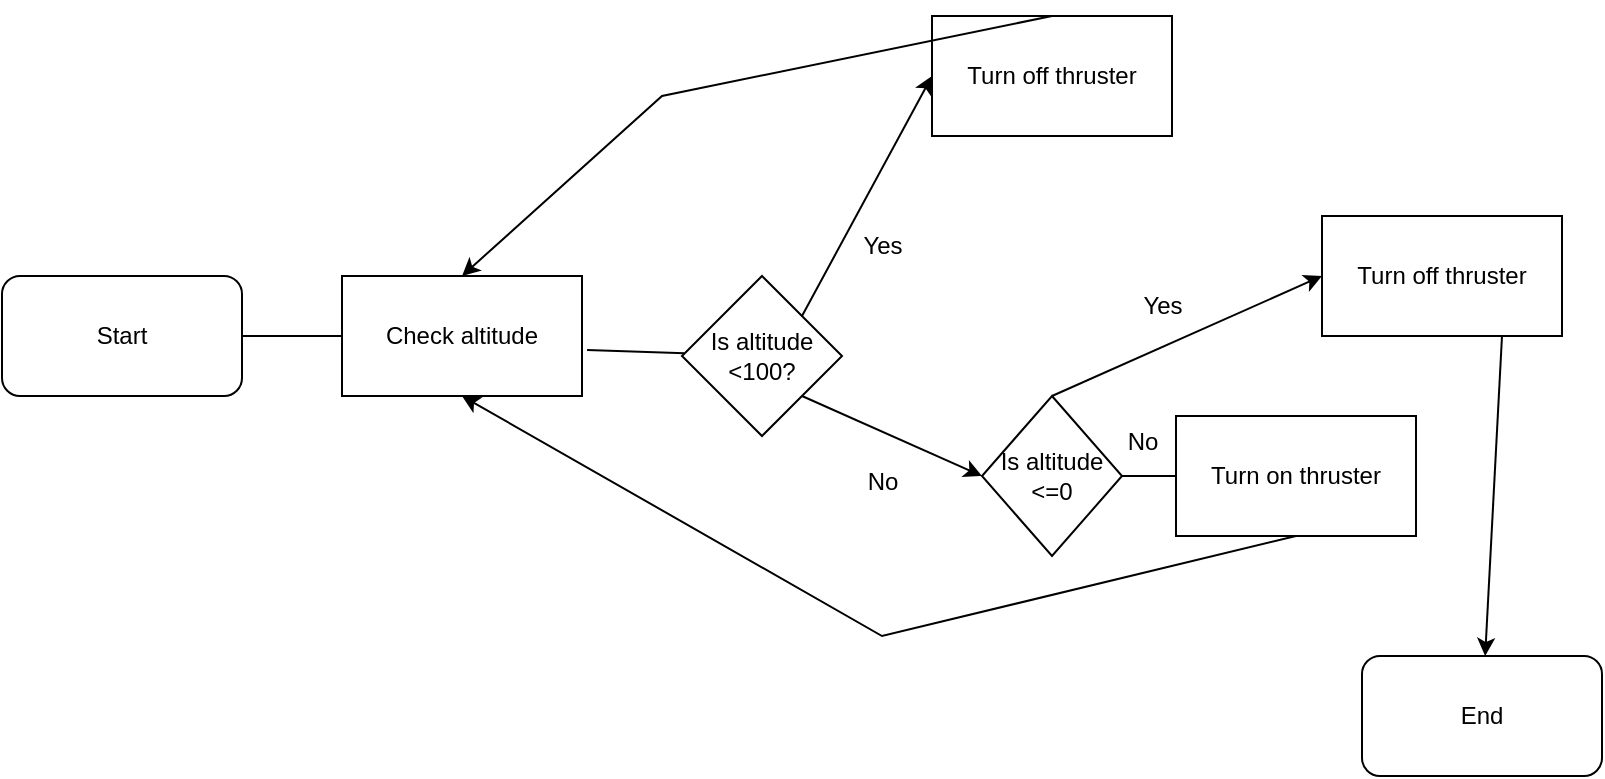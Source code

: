 <mxfile version="28.1.2" pages="2">
  <diagram name="Page-1" id="qwfzI6SrudLOj4gur3_8">
    <mxGraphModel dx="946" dy="597" grid="1" gridSize="10" guides="1" tooltips="1" connect="1" arrows="1" fold="1" page="1" pageScale="1" pageWidth="850" pageHeight="1100" math="0" shadow="0">
      <root>
        <mxCell id="0" />
        <mxCell id="1" parent="0" />
        <mxCell id="_Jdm6o6sf4ZndopJgjNj-1" value="Start" style="rounded=1;whiteSpace=wrap;html=1;" vertex="1" parent="1">
          <mxGeometry x="50" y="240" width="120" height="60" as="geometry" />
        </mxCell>
        <mxCell id="_Jdm6o6sf4ZndopJgjNj-3" value="" style="endArrow=none;html=1;rounded=0;exitX=1;exitY=0.5;exitDx=0;exitDy=0;" edge="1" parent="1" source="_Jdm6o6sf4ZndopJgjNj-1" target="_Jdm6o6sf4ZndopJgjNj-4">
          <mxGeometry width="50" height="50" relative="1" as="geometry">
            <mxPoint x="170" y="330" as="sourcePoint" />
            <mxPoint x="280" y="270" as="targetPoint" />
          </mxGeometry>
        </mxCell>
        <mxCell id="_Jdm6o6sf4ZndopJgjNj-4" value="Check altitude" style="rounded=0;whiteSpace=wrap;html=1;" vertex="1" parent="1">
          <mxGeometry x="220" y="240" width="120" height="60" as="geometry" />
        </mxCell>
        <mxCell id="_Jdm6o6sf4ZndopJgjNj-5" value="" style="endArrow=none;html=1;rounded=0;exitX=1.021;exitY=0.617;exitDx=0;exitDy=0;exitPerimeter=0;" edge="1" parent="1" source="_Jdm6o6sf4ZndopJgjNj-4" target="_Jdm6o6sf4ZndopJgjNj-6">
          <mxGeometry width="50" height="50" relative="1" as="geometry">
            <mxPoint x="270" y="330" as="sourcePoint" />
            <mxPoint x="439" y="277" as="targetPoint" />
          </mxGeometry>
        </mxCell>
        <mxCell id="_Jdm6o6sf4ZndopJgjNj-6" value="Is altitude &amp;lt;100?" style="rhombus;whiteSpace=wrap;html=1;" vertex="1" parent="1">
          <mxGeometry x="390" y="240" width="80" height="80" as="geometry" />
        </mxCell>
        <mxCell id="_Jdm6o6sf4ZndopJgjNj-11" value="No" style="text;html=1;align=center;verticalAlign=middle;resizable=0;points=[];autosize=1;strokeColor=none;fillColor=none;" vertex="1" parent="1">
          <mxGeometry x="470" y="328" width="40" height="30" as="geometry" />
        </mxCell>
        <mxCell id="_Jdm6o6sf4ZndopJgjNj-13" value="Turn off thruster" style="rounded=0;whiteSpace=wrap;html=1;" vertex="1" parent="1">
          <mxGeometry x="515" y="110" width="120" height="60" as="geometry" />
        </mxCell>
        <mxCell id="_Jdm6o6sf4ZndopJgjNj-14" value="Is altitude &amp;lt;=0" style="rhombus;whiteSpace=wrap;html=1;" vertex="1" parent="1">
          <mxGeometry x="540" y="300" width="70" height="80" as="geometry" />
        </mxCell>
        <mxCell id="_Jdm6o6sf4ZndopJgjNj-15" value="" style="endArrow=none;html=1;rounded=0;exitX=1;exitY=0.5;exitDx=0;exitDy=0;" edge="1" parent="1" source="_Jdm6o6sf4ZndopJgjNj-14" target="_Jdm6o6sf4ZndopJgjNj-16">
          <mxGeometry width="50" height="50" relative="1" as="geometry">
            <mxPoint x="530" y="310" as="sourcePoint" />
            <mxPoint x="697" y="340" as="targetPoint" />
          </mxGeometry>
        </mxCell>
        <mxCell id="_Jdm6o6sf4ZndopJgjNj-16" value="Turn on thruster" style="rounded=0;whiteSpace=wrap;html=1;" vertex="1" parent="1">
          <mxGeometry x="637" y="310" width="120" height="60" as="geometry" />
        </mxCell>
        <mxCell id="_Jdm6o6sf4ZndopJgjNj-17" value="No" style="text;html=1;align=center;verticalAlign=middle;resizable=0;points=[];autosize=1;strokeColor=none;fillColor=none;" vertex="1" parent="1">
          <mxGeometry x="600" y="308" width="40" height="30" as="geometry" />
        </mxCell>
        <mxCell id="_Jdm6o6sf4ZndopJgjNj-19" value="Yes" style="text;html=1;align=center;verticalAlign=middle;resizable=0;points=[];autosize=1;strokeColor=none;fillColor=none;" vertex="1" parent="1">
          <mxGeometry x="610" y="240" width="40" height="30" as="geometry" />
        </mxCell>
        <mxCell id="_Jdm6o6sf4ZndopJgjNj-22" value="" style="endArrow=classic;html=1;rounded=0;exitX=0.5;exitY=0;exitDx=0;exitDy=0;entryX=0.5;entryY=0;entryDx=0;entryDy=0;" edge="1" parent="1" source="_Jdm6o6sf4ZndopJgjNj-13" target="_Jdm6o6sf4ZndopJgjNj-4">
          <mxGeometry width="50" height="50" relative="1" as="geometry">
            <mxPoint x="450" y="360" as="sourcePoint" />
            <mxPoint x="370" y="200" as="targetPoint" />
            <Array as="points">
              <mxPoint x="380" y="150" />
            </Array>
          </mxGeometry>
        </mxCell>
        <mxCell id="_Jdm6o6sf4ZndopJgjNj-24" value="" style="endArrow=classic;html=1;rounded=0;exitX=1;exitY=1;exitDx=0;exitDy=0;entryX=0;entryY=0.5;entryDx=0;entryDy=0;" edge="1" parent="1" source="_Jdm6o6sf4ZndopJgjNj-6" target="_Jdm6o6sf4ZndopJgjNj-14">
          <mxGeometry width="50" height="50" relative="1" as="geometry">
            <mxPoint x="450" y="360" as="sourcePoint" />
            <mxPoint x="500" y="310" as="targetPoint" />
          </mxGeometry>
        </mxCell>
        <mxCell id="_Jdm6o6sf4ZndopJgjNj-25" value="" style="endArrow=classic;html=1;rounded=0;exitX=0.5;exitY=0;exitDx=0;exitDy=0;" edge="1" parent="1" source="_Jdm6o6sf4ZndopJgjNj-14">
          <mxGeometry width="50" height="50" relative="1" as="geometry">
            <mxPoint x="450" y="360" as="sourcePoint" />
            <mxPoint x="710" y="240" as="targetPoint" />
          </mxGeometry>
        </mxCell>
        <mxCell id="_Jdm6o6sf4ZndopJgjNj-26" value="Turn off thruster" style="rounded=0;whiteSpace=wrap;html=1;" vertex="1" parent="1">
          <mxGeometry x="710" y="210" width="120" height="60" as="geometry" />
        </mxCell>
        <mxCell id="_Jdm6o6sf4ZndopJgjNj-27" value="" style="endArrow=classic;html=1;rounded=0;entryX=0.5;entryY=1;entryDx=0;entryDy=0;exitX=0.5;exitY=1;exitDx=0;exitDy=0;" edge="1" parent="1" source="_Jdm6o6sf4ZndopJgjNj-16" target="_Jdm6o6sf4ZndopJgjNj-4">
          <mxGeometry width="50" height="50" relative="1" as="geometry">
            <mxPoint x="450" y="360" as="sourcePoint" />
            <mxPoint x="500" y="310" as="targetPoint" />
            <Array as="points">
              <mxPoint x="490" y="420" />
            </Array>
          </mxGeometry>
        </mxCell>
        <mxCell id="_Jdm6o6sf4ZndopJgjNj-28" value="" style="endArrow=classic;html=1;rounded=0;exitX=0.75;exitY=1;exitDx=0;exitDy=0;" edge="1" parent="1" source="_Jdm6o6sf4ZndopJgjNj-26" target="_Jdm6o6sf4ZndopJgjNj-29">
          <mxGeometry width="50" height="50" relative="1" as="geometry">
            <mxPoint x="700" y="360" as="sourcePoint" />
            <mxPoint x="790" y="460" as="targetPoint" />
          </mxGeometry>
        </mxCell>
        <mxCell id="_Jdm6o6sf4ZndopJgjNj-29" value="End" style="rounded=1;whiteSpace=wrap;html=1;" vertex="1" parent="1">
          <mxGeometry x="730" y="430" width="120" height="60" as="geometry" />
        </mxCell>
        <mxCell id="muohrl3Lj4gqCINbXqHm-1" value="" style="endArrow=classic;html=1;rounded=0;exitX=1;exitY=0;exitDx=0;exitDy=0;entryX=0;entryY=0.5;entryDx=0;entryDy=0;" edge="1" parent="1" source="_Jdm6o6sf4ZndopJgjNj-6" target="_Jdm6o6sf4ZndopJgjNj-13">
          <mxGeometry width="50" height="50" relative="1" as="geometry">
            <mxPoint x="450" y="260" as="sourcePoint" />
            <mxPoint x="515" y="140" as="targetPoint" />
          </mxGeometry>
        </mxCell>
        <mxCell id="_Jdm6o6sf4ZndopJgjNj-9" value="Yes" style="text;html=1;align=center;verticalAlign=middle;resizable=0;points=[];autosize=1;strokeColor=none;fillColor=none;" vertex="1" parent="1">
          <mxGeometry x="470" y="210" width="40" height="30" as="geometry" />
        </mxCell>
      </root>
    </mxGraphModel>
  </diagram>
  <diagram id="cWjEKFiNdds5MoKbDEwM" name="Page-2">
    <mxGraphModel dx="946" dy="2797" grid="1" gridSize="10" guides="1" tooltips="1" connect="1" arrows="1" fold="1" page="1" pageScale="1" pageWidth="850" pageHeight="1100" math="0" shadow="0">
      <root>
        <mxCell id="0" />
        <mxCell id="1" parent="0" />
        <mxCell id="snotxHlkxuyZRY1iBwpA-1" value="Start" style="rounded=1;whiteSpace=wrap;html=1;" vertex="1" parent="1">
          <mxGeometry x="300" y="-1300" width="120" height="60" as="geometry" />
        </mxCell>
        <mxCell id="snotxHlkxuyZRY1iBwpA-5" value="" style="endArrow=classic;html=1;rounded=0;exitX=0.5;exitY=1;exitDx=0;exitDy=0;" edge="1" parent="1" source="snotxHlkxuyZRY1iBwpA-1" target="snotxHlkxuyZRY1iBwpA-6">
          <mxGeometry width="50" height="50" relative="1" as="geometry">
            <mxPoint x="420" y="-260" as="sourcePoint" />
            <mxPoint x="360" y="-410" as="targetPoint" />
          </mxGeometry>
        </mxCell>
        <mxCell id="snotxHlkxuyZRY1iBwpA-6" value="Check package weight" style="rounded=0;whiteSpace=wrap;html=1;" vertex="1" parent="1">
          <mxGeometry x="300" y="-1130" width="120" height="60" as="geometry" />
        </mxCell>
        <mxCell id="snotxHlkxuyZRY1iBwpA-7" value="" style="endArrow=classic;html=1;rounded=0;exitX=0.5;exitY=1;exitDx=0;exitDy=0;" edge="1" parent="1" source="snotxHlkxuyZRY1iBwpA-6" target="snotxHlkxuyZRY1iBwpA-8">
          <mxGeometry width="50" height="50" relative="1" as="geometry">
            <mxPoint x="420" y="-260" as="sourcePoint" />
            <mxPoint x="360" y="-290" as="targetPoint" />
          </mxGeometry>
        </mxCell>
        <mxCell id="snotxHlkxuyZRY1iBwpA-8" value="Check number of motors" style="rounded=0;whiteSpace=wrap;html=1;" vertex="1" parent="1">
          <mxGeometry x="300" y="-950" width="120" height="60" as="geometry" />
        </mxCell>
        <mxCell id="9Jv_sXARX8Ip1m73qI6Y-1" value="is weight of package divided by motors &amp;lt;=5.6 kg?" style="rhombus;whiteSpace=wrap;html=1;" vertex="1" parent="1">
          <mxGeometry x="285" y="-810" width="150" height="150" as="geometry" />
        </mxCell>
        <mxCell id="9Jv_sXARX8Ip1m73qI6Y-2" value="" style="endArrow=classic;html=1;rounded=0;entryX=0.5;entryY=0;entryDx=0;entryDy=0;exitX=0.5;exitY=1;exitDx=0;exitDy=0;" edge="1" parent="1" source="snotxHlkxuyZRY1iBwpA-8" target="9Jv_sXARX8Ip1m73qI6Y-1">
          <mxGeometry width="50" height="50" relative="1" as="geometry">
            <mxPoint x="340" y="-90" as="sourcePoint" />
            <mxPoint x="390" y="-140" as="targetPoint" />
          </mxGeometry>
        </mxCell>
        <mxCell id="9Jv_sXARX8Ip1m73qI6Y-3" value="" style="endArrow=classic;html=1;rounded=0;exitX=1;exitY=1;exitDx=0;exitDy=0;" edge="1" parent="1" source="9Jv_sXARX8Ip1m73qI6Y-1">
          <mxGeometry width="50" height="50" relative="1" as="geometry">
            <mxPoint x="340" y="-690" as="sourcePoint" />
            <mxPoint x="480" y="-590" as="targetPoint" />
          </mxGeometry>
        </mxCell>
        <mxCell id="9Jv_sXARX8Ip1m73qI6Y-4" value="yes" style="text;html=1;align=center;verticalAlign=middle;resizable=0;points=[];autosize=1;strokeColor=none;fillColor=none;" vertex="1" parent="1">
          <mxGeometry x="450" y="-682" width="40" height="30" as="geometry" />
        </mxCell>
        <mxCell id="9Jv_sXARX8Ip1m73qI6Y-6" value="" style="endArrow=classic;html=1;rounded=0;exitX=0;exitY=1;exitDx=0;exitDy=0;" edge="1" parent="1" source="9Jv_sXARX8Ip1m73qI6Y-1">
          <mxGeometry width="50" height="50" relative="1" as="geometry">
            <mxPoint x="340" y="-690" as="sourcePoint" />
            <mxPoint x="230" y="-590" as="targetPoint" />
          </mxGeometry>
        </mxCell>
        <mxCell id="9Jv_sXARX8Ip1m73qI6Y-7" value="no" style="text;html=1;align=center;verticalAlign=middle;resizable=0;points=[];autosize=1;strokeColor=none;fillColor=none;" vertex="1" parent="1">
          <mxGeometry x="210" y="-662" width="40" height="30" as="geometry" />
        </mxCell>
        <mxCell id="9Jv_sXARX8Ip1m73qI6Y-8" value="The conveyor belt can carry the packages" style="rounded=0;whiteSpace=wrap;html=1;" vertex="1" parent="1">
          <mxGeometry x="170" y="-590" width="120" height="60" as="geometry" />
        </mxCell>
        <mxCell id="9Jv_sXARX8Ip1m73qI6Y-9" value="The conveyorbelt can not carry the packages" style="rounded=0;whiteSpace=wrap;html=1;" vertex="1" parent="1">
          <mxGeometry x="425" y="-590" width="120" height="60" as="geometry" />
        </mxCell>
      </root>
    </mxGraphModel>
  </diagram>
</mxfile>
